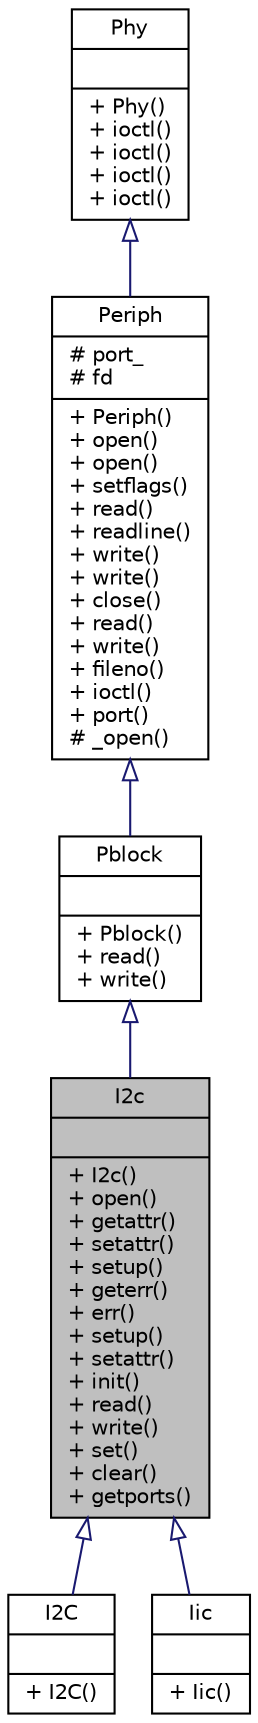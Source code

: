digraph "I2c"
{
  bgcolor="transparent";
  edge [fontname="Helvetica",fontsize="10",labelfontname="Helvetica",labelfontsize="10"];
  node [fontname="Helvetica",fontsize="10",shape=record];
  Node1 [label="{I2c\n||+ I2c()\l+ open()\l+ getattr()\l+ setattr()\l+ setup()\l+ geterr()\l+ err()\l+ setup()\l+ setattr()\l+ init()\l+ read()\l+ write()\l+ set()\l+ clear()\l+ getports()\l}",height=0.2,width=0.4,color="black", fillcolor="grey75", style="filled" fontcolor="black"];
  Node2 -> Node1 [dir="back",color="midnightblue",fontsize="10",style="solid",arrowtail="onormal",fontname="Helvetica"];
  Node2 [label="{Pblock\n||+ Pblock()\l+ read()\l+ write()\l}",height=0.2,width=0.4,color="black",URL="$class_pblock.html",tooltip="Peripheral Block Class. "];
  Node3 -> Node2 [dir="back",color="midnightblue",fontsize="10",style="solid",arrowtail="onormal",fontname="Helvetica"];
  Node3 [label="{Periph\n|# port_\l# fd\l|+ Periph()\l+ open()\l+ open()\l+ setflags()\l+ read()\l+ readline()\l+ write()\l+ write()\l+ close()\l+ read()\l+ write()\l+ fileno()\l+ ioctl()\l+ port()\l# _open()\l}",height=0.2,width=0.4,color="black",URL="$class_periph.html",tooltip="Peripheral Class. "];
  Node4 -> Node3 [dir="back",color="midnightblue",fontsize="10",style="solid",arrowtail="onormal",fontname="Helvetica"];
  Node4 [label="{Phy\n||+ Phy()\l+ ioctl()\l+ ioctl()\l+ ioctl()\l+ ioctl()\l}",height=0.2,width=0.4,color="black",URL="$class_phy.html",tooltip="Base Applib Class for Physical devices. "];
  Node1 -> Node5 [dir="back",color="midnightblue",fontsize="10",style="solid",arrowtail="onormal",fontname="Helvetica"];
  Node5 [label="{I2C\n||+ I2C()\l}",height=0.2,width=0.4,color="black",URL="$class_i2_c.html",tooltip="I2C Class (alternate class for I2c) "];
  Node1 -> Node6 [dir="back",color="midnightblue",fontsize="10",style="solid",arrowtail="onormal",fontname="Helvetica"];
  Node6 [label="{Iic\n||+ Iic()\l}",height=0.2,width=0.4,color="black",URL="$class_iic.html",tooltip="IIC Class (alternate class for I2c) "];
}
